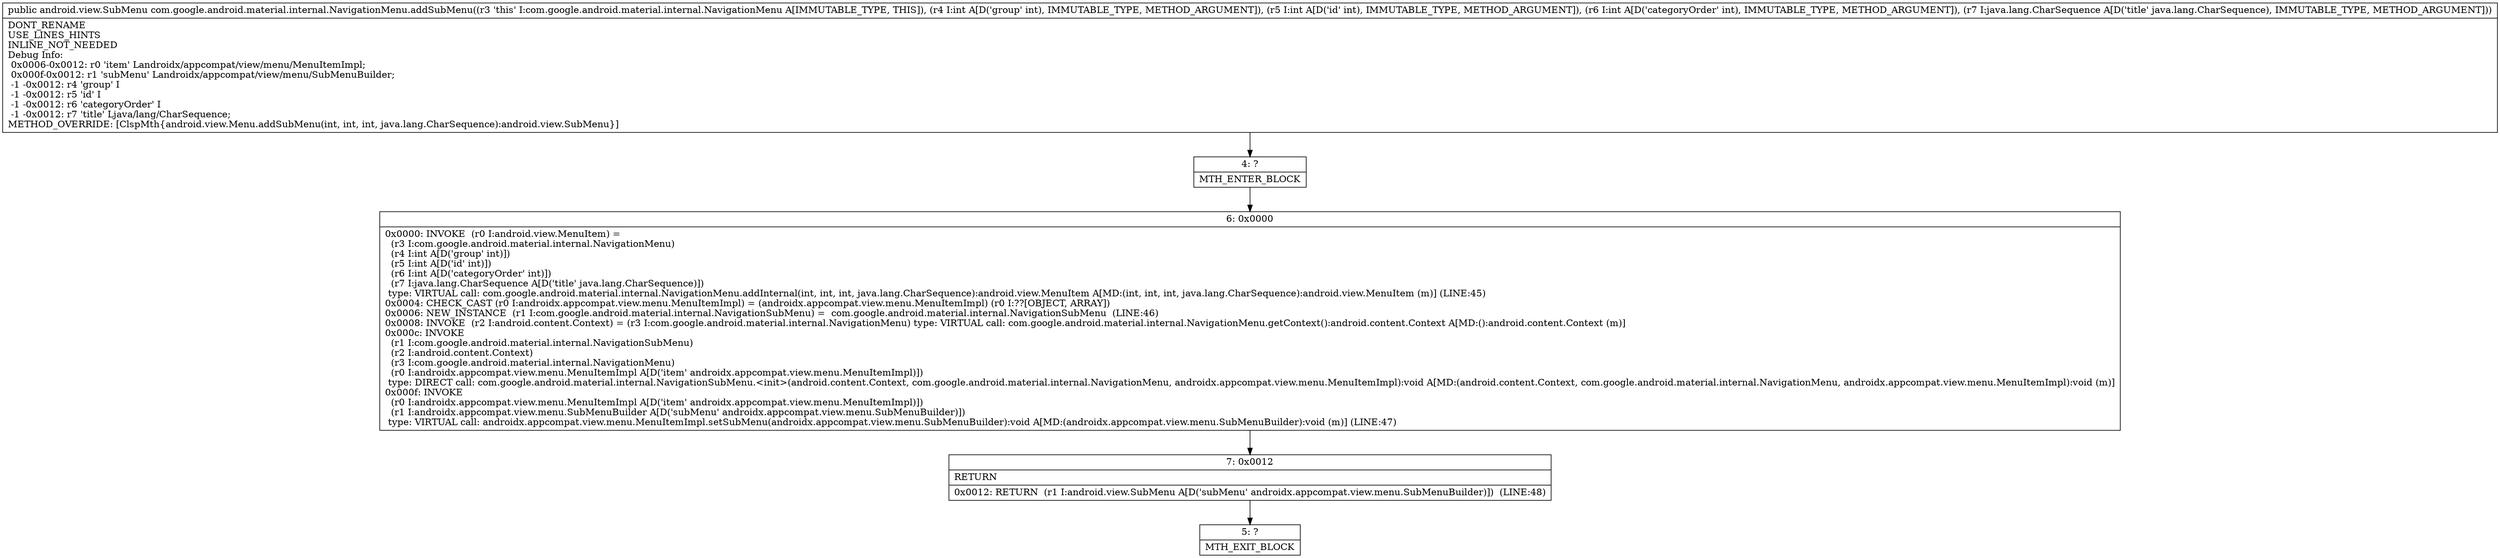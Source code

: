 digraph "CFG forcom.google.android.material.internal.NavigationMenu.addSubMenu(IIILjava\/lang\/CharSequence;)Landroid\/view\/SubMenu;" {
Node_4 [shape=record,label="{4\:\ ?|MTH_ENTER_BLOCK\l}"];
Node_6 [shape=record,label="{6\:\ 0x0000|0x0000: INVOKE  (r0 I:android.view.MenuItem) = \l  (r3 I:com.google.android.material.internal.NavigationMenu)\l  (r4 I:int A[D('group' int)])\l  (r5 I:int A[D('id' int)])\l  (r6 I:int A[D('categoryOrder' int)])\l  (r7 I:java.lang.CharSequence A[D('title' java.lang.CharSequence)])\l type: VIRTUAL call: com.google.android.material.internal.NavigationMenu.addInternal(int, int, int, java.lang.CharSequence):android.view.MenuItem A[MD:(int, int, int, java.lang.CharSequence):android.view.MenuItem (m)] (LINE:45)\l0x0004: CHECK_CAST (r0 I:androidx.appcompat.view.menu.MenuItemImpl) = (androidx.appcompat.view.menu.MenuItemImpl) (r0 I:??[OBJECT, ARRAY]) \l0x0006: NEW_INSTANCE  (r1 I:com.google.android.material.internal.NavigationSubMenu) =  com.google.android.material.internal.NavigationSubMenu  (LINE:46)\l0x0008: INVOKE  (r2 I:android.content.Context) = (r3 I:com.google.android.material.internal.NavigationMenu) type: VIRTUAL call: com.google.android.material.internal.NavigationMenu.getContext():android.content.Context A[MD:():android.content.Context (m)]\l0x000c: INVOKE  \l  (r1 I:com.google.android.material.internal.NavigationSubMenu)\l  (r2 I:android.content.Context)\l  (r3 I:com.google.android.material.internal.NavigationMenu)\l  (r0 I:androidx.appcompat.view.menu.MenuItemImpl A[D('item' androidx.appcompat.view.menu.MenuItemImpl)])\l type: DIRECT call: com.google.android.material.internal.NavigationSubMenu.\<init\>(android.content.Context, com.google.android.material.internal.NavigationMenu, androidx.appcompat.view.menu.MenuItemImpl):void A[MD:(android.content.Context, com.google.android.material.internal.NavigationMenu, androidx.appcompat.view.menu.MenuItemImpl):void (m)]\l0x000f: INVOKE  \l  (r0 I:androidx.appcompat.view.menu.MenuItemImpl A[D('item' androidx.appcompat.view.menu.MenuItemImpl)])\l  (r1 I:androidx.appcompat.view.menu.SubMenuBuilder A[D('subMenu' androidx.appcompat.view.menu.SubMenuBuilder)])\l type: VIRTUAL call: androidx.appcompat.view.menu.MenuItemImpl.setSubMenu(androidx.appcompat.view.menu.SubMenuBuilder):void A[MD:(androidx.appcompat.view.menu.SubMenuBuilder):void (m)] (LINE:47)\l}"];
Node_7 [shape=record,label="{7\:\ 0x0012|RETURN\l|0x0012: RETURN  (r1 I:android.view.SubMenu A[D('subMenu' androidx.appcompat.view.menu.SubMenuBuilder)])  (LINE:48)\l}"];
Node_5 [shape=record,label="{5\:\ ?|MTH_EXIT_BLOCK\l}"];
MethodNode[shape=record,label="{public android.view.SubMenu com.google.android.material.internal.NavigationMenu.addSubMenu((r3 'this' I:com.google.android.material.internal.NavigationMenu A[IMMUTABLE_TYPE, THIS]), (r4 I:int A[D('group' int), IMMUTABLE_TYPE, METHOD_ARGUMENT]), (r5 I:int A[D('id' int), IMMUTABLE_TYPE, METHOD_ARGUMENT]), (r6 I:int A[D('categoryOrder' int), IMMUTABLE_TYPE, METHOD_ARGUMENT]), (r7 I:java.lang.CharSequence A[D('title' java.lang.CharSequence), IMMUTABLE_TYPE, METHOD_ARGUMENT]))  | DONT_RENAME\lUSE_LINES_HINTS\lINLINE_NOT_NEEDED\lDebug Info:\l  0x0006\-0x0012: r0 'item' Landroidx\/appcompat\/view\/menu\/MenuItemImpl;\l  0x000f\-0x0012: r1 'subMenu' Landroidx\/appcompat\/view\/menu\/SubMenuBuilder;\l  \-1 \-0x0012: r4 'group' I\l  \-1 \-0x0012: r5 'id' I\l  \-1 \-0x0012: r6 'categoryOrder' I\l  \-1 \-0x0012: r7 'title' Ljava\/lang\/CharSequence;\lMETHOD_OVERRIDE: [ClspMth\{android.view.Menu.addSubMenu(int, int, int, java.lang.CharSequence):android.view.SubMenu\}]\l}"];
MethodNode -> Node_4;Node_4 -> Node_6;
Node_6 -> Node_7;
Node_7 -> Node_5;
}

